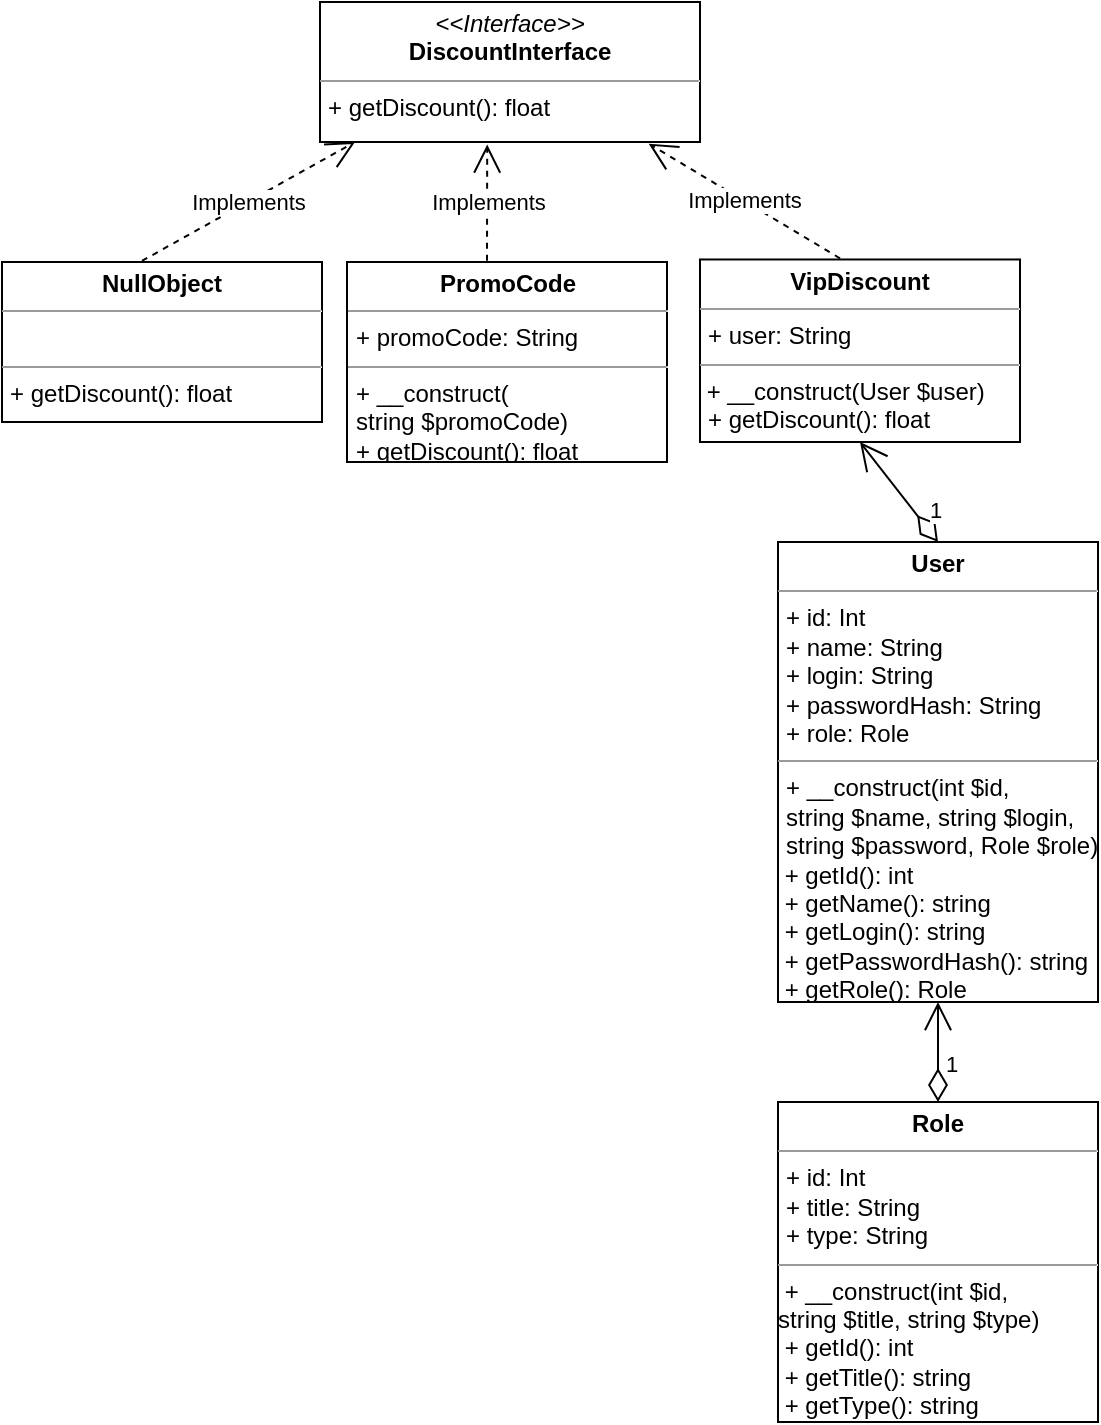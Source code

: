 <mxfile version="12.9.4" type="device"><diagram id="m0pbN_P8HDEGYRTYZLcT" name="Страница 1"><mxGraphModel dx="1185" dy="705" grid="1" gridSize="10" guides="1" tooltips="1" connect="1" arrows="1" fold="1" page="1" pageScale="1" pageWidth="827" pageHeight="1169" math="0" shadow="0"><root><mxCell id="0"/><mxCell id="1" parent="0"/><mxCell id="J-wZEmZdGXoDuvbskEpN-1" value="&lt;p style=&quot;margin: 0px ; margin-top: 4px ; text-align: center&quot;&gt;&lt;i&gt;&amp;lt;&amp;lt;Interface&amp;gt;&amp;gt;&lt;/i&gt;&lt;br&gt;&lt;b&gt;DiscountInterface&lt;/b&gt;&lt;/p&gt;&lt;hr size=&quot;1&quot;&gt;&lt;p style=&quot;margin: 0px ; margin-left: 4px&quot;&gt;&lt;span&gt;+ getDiscount(): float&lt;/span&gt;&lt;br&gt;&lt;/p&gt;" style="verticalAlign=top;align=left;overflow=fill;fontSize=12;fontFamily=Helvetica;html=1;" vertex="1" parent="1"><mxGeometry x="319" y="10" width="190" height="70" as="geometry"/></mxCell><mxCell id="J-wZEmZdGXoDuvbskEpN-2" value="&lt;p style=&quot;margin: 0px ; margin-top: 4px ; text-align: center&quot;&gt;&lt;b&gt;NullObject&lt;/b&gt;&lt;br&gt;&lt;/p&gt;&lt;hr size=&quot;1&quot;&gt;&lt;p style=&quot;margin: 0px ; margin-left: 4px&quot;&gt;&lt;br&gt;&lt;/p&gt;&lt;hr size=&quot;1&quot;&gt;&lt;p style=&quot;margin: 0px 0px 0px 4px&quot;&gt;+ getDiscount(): float&lt;br&gt;&lt;/p&gt;" style="verticalAlign=top;align=left;overflow=fill;fontSize=12;fontFamily=Helvetica;html=1;" vertex="1" parent="1"><mxGeometry x="160" y="140" width="160" height="80" as="geometry"/></mxCell><mxCell id="J-wZEmZdGXoDuvbskEpN-3" value="Implements" style="endArrow=open;endSize=12;dashed=1;html=1;entryX=0.25;entryY=1;entryDx=0;entryDy=0;" edge="1" parent="1"><mxGeometry width="160" relative="1" as="geometry"><mxPoint x="230" y="139.43" as="sourcePoint"/><mxPoint x="336.5" y="80" as="targetPoint"/></mxGeometry></mxCell><mxCell id="J-wZEmZdGXoDuvbskEpN-4" value="&lt;p style=&quot;margin: 0px ; margin-top: 4px ; text-align: center&quot;&gt;&lt;b&gt;PromoCode&lt;/b&gt;&lt;br&gt;&lt;/p&gt;&lt;hr size=&quot;1&quot;&gt;&lt;p style=&quot;margin: 0px ; margin-left: 4px&quot;&gt;+ promoCode: String&amp;nbsp;&lt;/p&gt;&lt;hr size=&quot;1&quot;&gt;&lt;p style=&quot;margin: 0px 0px 0px 4px&quot;&gt;+ __construct(&lt;/p&gt;&lt;p style=&quot;margin: 0px 0px 0px 4px&quot;&gt;string $promoCode)&amp;nbsp;&lt;/p&gt;&lt;p style=&quot;margin: 0px 0px 0px 4px&quot;&gt;+ getDiscount(): float&lt;br&gt;&lt;/p&gt;" style="verticalAlign=top;align=left;overflow=fill;fontSize=12;fontFamily=Helvetica;html=1;" vertex="1" parent="1"><mxGeometry x="332.5" y="140" width="160" height="100" as="geometry"/></mxCell><mxCell id="J-wZEmZdGXoDuvbskEpN-5" value="Implements" style="endArrow=open;endSize=12;dashed=1;html=1;entryX=0.44;entryY=1.018;entryDx=0;entryDy=0;entryPerimeter=0;" edge="1" parent="1" target="J-wZEmZdGXoDuvbskEpN-1"><mxGeometry width="160" relative="1" as="geometry"><mxPoint x="402.5" y="139.43" as="sourcePoint"/><mxPoint x="405" y="84" as="targetPoint"/></mxGeometry></mxCell><mxCell id="J-wZEmZdGXoDuvbskEpN-6" value="&lt;p style=&quot;margin: 0px ; margin-top: 4px ; text-align: center&quot;&gt;&lt;b&gt;VipDiscount&lt;/b&gt;&lt;br&gt;&lt;/p&gt;&lt;hr size=&quot;1&quot;&gt;&lt;p style=&quot;margin: 0px ; margin-left: 4px&quot;&gt;+ user: String&amp;nbsp;&lt;/p&gt;&lt;hr size=&quot;1&quot;&gt;&lt;p style=&quot;margin: 0px 0px 0px 4px&quot;&gt;&lt;/p&gt;&amp;nbsp;+ __construct(User $user)&lt;span&gt;&amp;nbsp;&lt;/span&gt;&lt;br&gt;&lt;p style=&quot;margin: 0px 0px 0px 4px&quot;&gt;+ getDiscount(): float&lt;br&gt;&lt;/p&gt;" style="verticalAlign=top;align=left;overflow=fill;fontSize=12;fontFamily=Helvetica;html=1;" vertex="1" parent="1"><mxGeometry x="509" y="138.74" width="160" height="91.26" as="geometry"/></mxCell><mxCell id="J-wZEmZdGXoDuvbskEpN-7" value="Implements" style="endArrow=open;endSize=12;dashed=1;html=1;entryX=0.865;entryY=1.012;entryDx=0;entryDy=0;entryPerimeter=0;" edge="1" parent="1" target="J-wZEmZdGXoDuvbskEpN-1"><mxGeometry width="160" relative="1" as="geometry"><mxPoint x="579" y="138.17" as="sourcePoint"/><mxPoint x="579.1" y="80.0" as="targetPoint"/></mxGeometry></mxCell><mxCell id="J-wZEmZdGXoDuvbskEpN-8" value="1" style="endArrow=open;html=1;endSize=12;startArrow=diamondThin;startSize=14;startFill=0;align=left;verticalAlign=bottom;exitX=0.5;exitY=0;exitDx=0;exitDy=0;entryX=0.5;entryY=1;entryDx=0;entryDy=0;" edge="1" parent="1" source="J-wZEmZdGXoDuvbskEpN-9" target="J-wZEmZdGXoDuvbskEpN-6"><mxGeometry x="-0.716" relative="1" as="geometry"><mxPoint x="546" y="330" as="sourcePoint"/><mxPoint x="390" y="329.5" as="targetPoint"/><mxPoint as="offset"/></mxGeometry></mxCell><mxCell id="J-wZEmZdGXoDuvbskEpN-9" value="&lt;p style=&quot;margin: 0px ; margin-top: 4px ; text-align: center&quot;&gt;&lt;b&gt;User&lt;/b&gt;&lt;br&gt;&lt;/p&gt;&lt;hr size=&quot;1&quot;&gt;&lt;p style=&quot;margin: 0px ; margin-left: 4px&quot;&gt;+ id: Int&lt;/p&gt;&lt;p style=&quot;margin: 0px ; margin-left: 4px&quot;&gt;+ name: String&lt;/p&gt;&lt;p style=&quot;margin: 0px ; margin-left: 4px&quot;&gt;+ login: String&lt;/p&gt;&lt;p style=&quot;margin: 0px ; margin-left: 4px&quot;&gt;+ passwordHash: String&lt;/p&gt;&lt;p style=&quot;margin: 0px ; margin-left: 4px&quot;&gt;+ role: Role&lt;/p&gt;&lt;hr size=&quot;1&quot;&gt;&lt;p style=&quot;margin: 0px ; margin-left: 4px&quot;&gt;+&amp;nbsp;&lt;span&gt;__construct(&lt;/span&gt;&lt;span&gt;int $id,&amp;nbsp;&lt;/span&gt;&lt;/p&gt;&lt;p style=&quot;margin: 0px ; margin-left: 4px&quot;&gt;&lt;span&gt;string $name,&amp;nbsp;&lt;/span&gt;&lt;span&gt;string $login,&amp;nbsp;&lt;/span&gt;&lt;/p&gt;&lt;p style=&quot;margin: 0px ; margin-left: 4px&quot;&gt;&lt;span&gt;string $password,&amp;nbsp;&lt;/span&gt;&lt;span&gt;Role $role)&lt;/span&gt;&lt;/p&gt;&lt;p style=&quot;margin: 0px ; margin-left: 4px&quot;&gt;&lt;/p&gt;&amp;nbsp;+ getId(): int&lt;br&gt;&amp;nbsp;+&amp;nbsp;getName(): string&lt;br&gt;&amp;nbsp;+&amp;nbsp;getLogin(): string&lt;br&gt;&amp;nbsp;+&amp;nbsp;getPasswordHash(): string&lt;br&gt;&amp;nbsp;+&amp;nbsp;getRole(): Role" style="verticalAlign=top;align=left;overflow=fill;fontSize=12;fontFamily=Helvetica;html=1;" vertex="1" parent="1"><mxGeometry x="548" y="280" width="160" height="230" as="geometry"/></mxCell><mxCell id="J-wZEmZdGXoDuvbskEpN-10" value="1" style="endArrow=open;html=1;endSize=12;startArrow=diamondThin;startSize=14;startFill=0;align=left;verticalAlign=bottom;exitX=0.5;exitY=0;exitDx=0;exitDy=0;" edge="1" parent="1" source="J-wZEmZdGXoDuvbskEpN-11" target="J-wZEmZdGXoDuvbskEpN-9"><mxGeometry x="-0.6" y="-2" relative="1" as="geometry"><mxPoint x="548" y="635" as="sourcePoint"/><mxPoint x="392" y="634.5" as="targetPoint"/><mxPoint as="offset"/></mxGeometry></mxCell><mxCell id="J-wZEmZdGXoDuvbskEpN-11" value="&lt;p style=&quot;margin: 0px ; margin-top: 4px ; text-align: center&quot;&gt;&lt;b&gt;Role&lt;/b&gt;&lt;br&gt;&lt;/p&gt;&lt;hr size=&quot;1&quot;&gt;&lt;p style=&quot;margin: 0px ; margin-left: 4px&quot;&gt;+ id: Int&lt;/p&gt;&lt;p style=&quot;margin: 0px ; margin-left: 4px&quot;&gt;+ title: String&lt;/p&gt;&lt;p style=&quot;margin: 0px ; margin-left: 4px&quot;&gt;+ type: String&lt;br&gt;&lt;/p&gt;&lt;hr size=&quot;1&quot;&gt;&lt;p style=&quot;margin: 0px ; margin-left: 4px&quot;&gt;&lt;/p&gt;&amp;nbsp;+ __construct(int $id, &lt;br&gt;string $title, string $type)&lt;p style=&quot;margin: 0px ; margin-left: 4px&quot;&gt;&lt;/p&gt;&amp;nbsp;+ getId(): int&lt;br&gt;&amp;nbsp;+&amp;nbsp;getTitle(): string&lt;br&gt;&amp;nbsp;+&amp;nbsp;getType(): string" style="verticalAlign=top;align=left;overflow=fill;fontSize=12;fontFamily=Helvetica;html=1;" vertex="1" parent="1"><mxGeometry x="548" y="560" width="160" height="160" as="geometry"/></mxCell></root></mxGraphModel></diagram></mxfile>